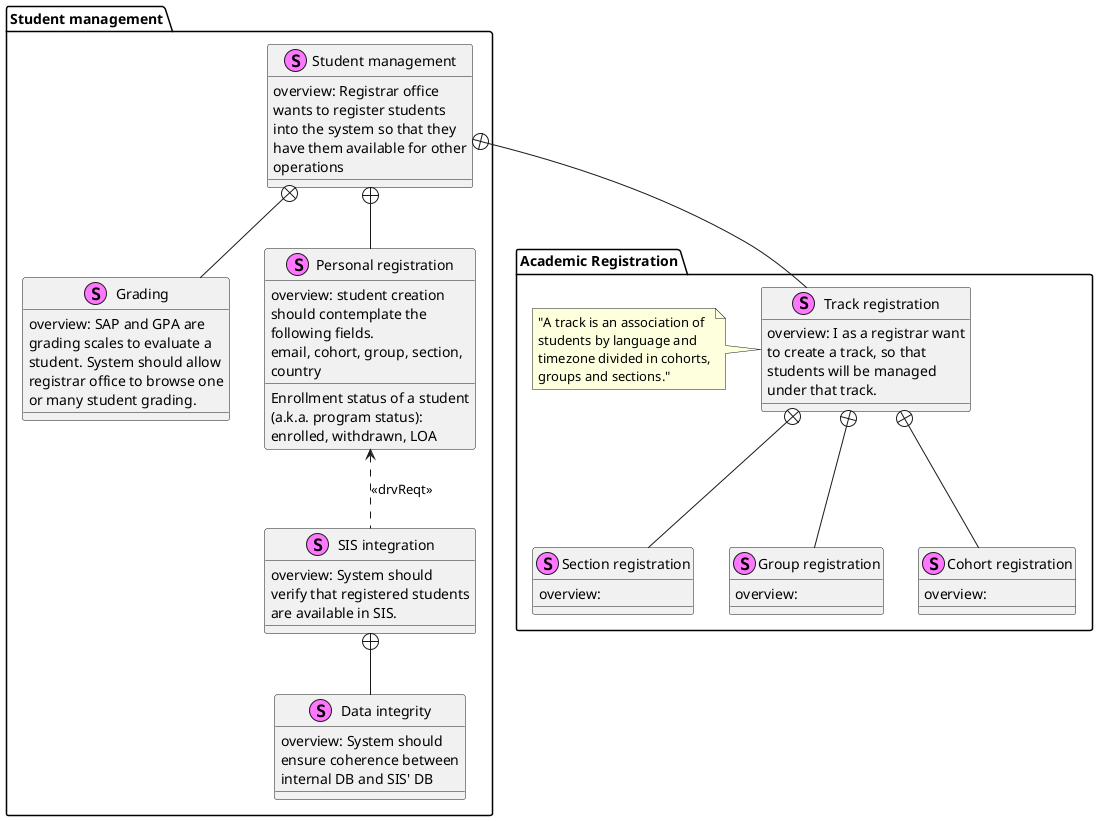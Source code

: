 @startuml
skinparam wrapwidth 200
skinparam defaultFontName Helvetica

skinparam class {
    BackgroundColor<<Requirement>> Beige
}

package "Academic Registration" {
    stereotype "Section registration" AS reg_section {
        {field} overview:
    }
    stereotype "Group registration" AS reg_group {
        {field} overview:
    }
    stereotype "Cohort registration" AS reg_cohort {
        {field} overview:
    }
    stereotype "Track registration" AS reg_track {
        {field} overview: I as a registrar want to create a track, so that students will be managed under that track.
		'{field} Track creation involves selecting cohorts.
		'{field} Cohort creation involves selecting groups, groups are composed by sections.
    }
	reg_track +-- reg_group
	reg_track +-- reg_section
	reg_track +-- reg_cohort
	NOTE LEFT OF reg_track
		"A track is an association of students by language and timezone divided in cohorts, groups and sections."
	END NOTE
}

package "Student management" AS pck_student_mgmt{
    stereotype "Grading" AS grading {
        {field} overview: SAP and GPA are grading scales to evaluate a student. System should allow registrar office to browse one or many student grading.
    }
    stereotype "Data integrity" AS sis_integrity {
        {field} overview: System should ensure coherence between internal DB and SIS' DB
    }
    stereotype "SIS integration" as sis {
        {field} overview: System should verify that registered students are available in SIS.
    }
    sis +-- sis_integrity
    stereotype "Personal registration" AS stu_c{
        {field} overview: student creation should contemplate the following fields.
        Enrollment status of a student (a.k.a. program status): enrolled, withdrawn, LOA
        email, cohort, group, section, country
    }
    stu_c <.. sis: <<drvReqt>>
    stereotype "Student management" AS stu_mgmt{
    ' CRUD operations with students.
        {field} overview: Registrar office wants to register students into the system so that they have them available for other operations
    }
    stu_mgmt +-- grading
    stu_mgmt +-- stu_c
	stu_mgmt +-- reg_track
}

@enduml
    stereotype "" {
        {field} overview:
    }
